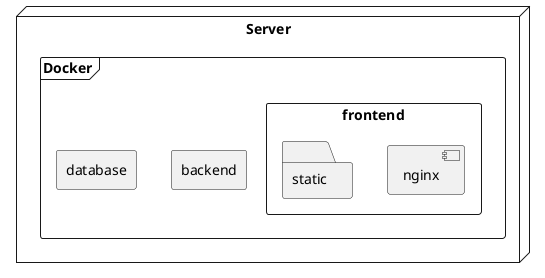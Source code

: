 @startuml deployment

node Server {
    frame Docker {
        rectangle frontend {
            component nginx {

            }
            folder static{

            }
        }

        rectangle backend {

        }

        rectangle database {

        }
    }
}

@enduml